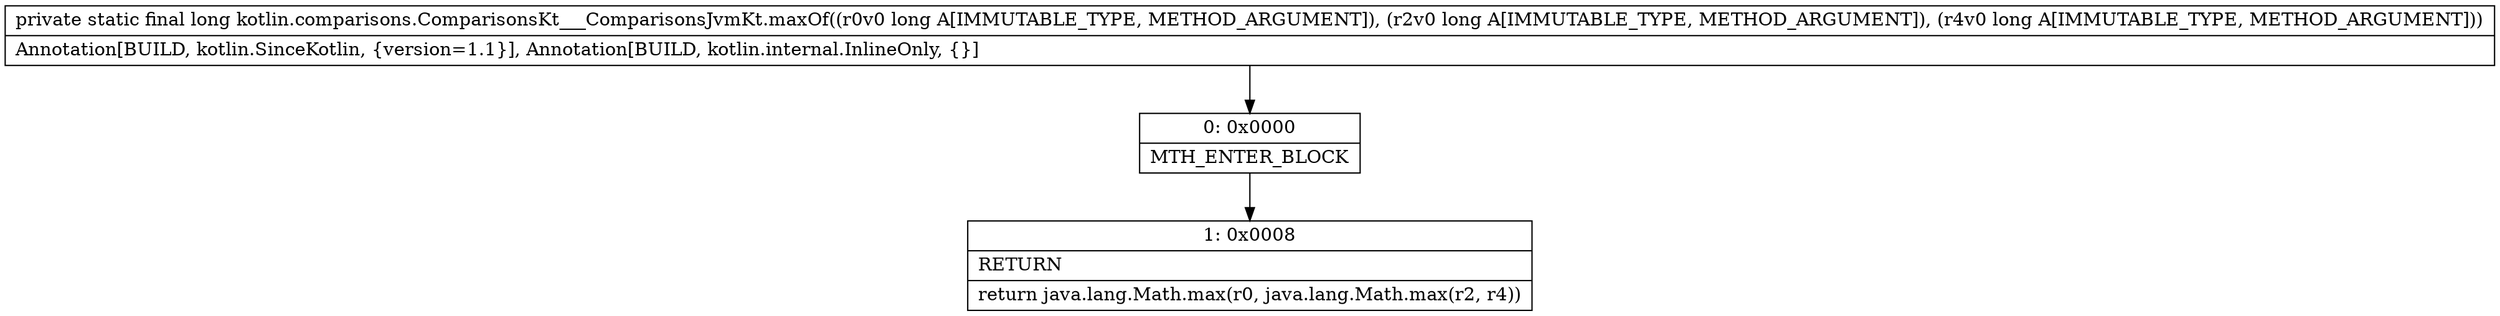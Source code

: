 digraph "CFG forkotlin.comparisons.ComparisonsKt___ComparisonsJvmKt.maxOf(JJJ)J" {
Node_0 [shape=record,label="{0\:\ 0x0000|MTH_ENTER_BLOCK\l}"];
Node_1 [shape=record,label="{1\:\ 0x0008|RETURN\l|return java.lang.Math.max(r0, java.lang.Math.max(r2, r4))\l}"];
MethodNode[shape=record,label="{private static final long kotlin.comparisons.ComparisonsKt___ComparisonsJvmKt.maxOf((r0v0 long A[IMMUTABLE_TYPE, METHOD_ARGUMENT]), (r2v0 long A[IMMUTABLE_TYPE, METHOD_ARGUMENT]), (r4v0 long A[IMMUTABLE_TYPE, METHOD_ARGUMENT]))  | Annotation[BUILD, kotlin.SinceKotlin, \{version=1.1\}], Annotation[BUILD, kotlin.internal.InlineOnly, \{\}]\l}"];
MethodNode -> Node_0;
Node_0 -> Node_1;
}

